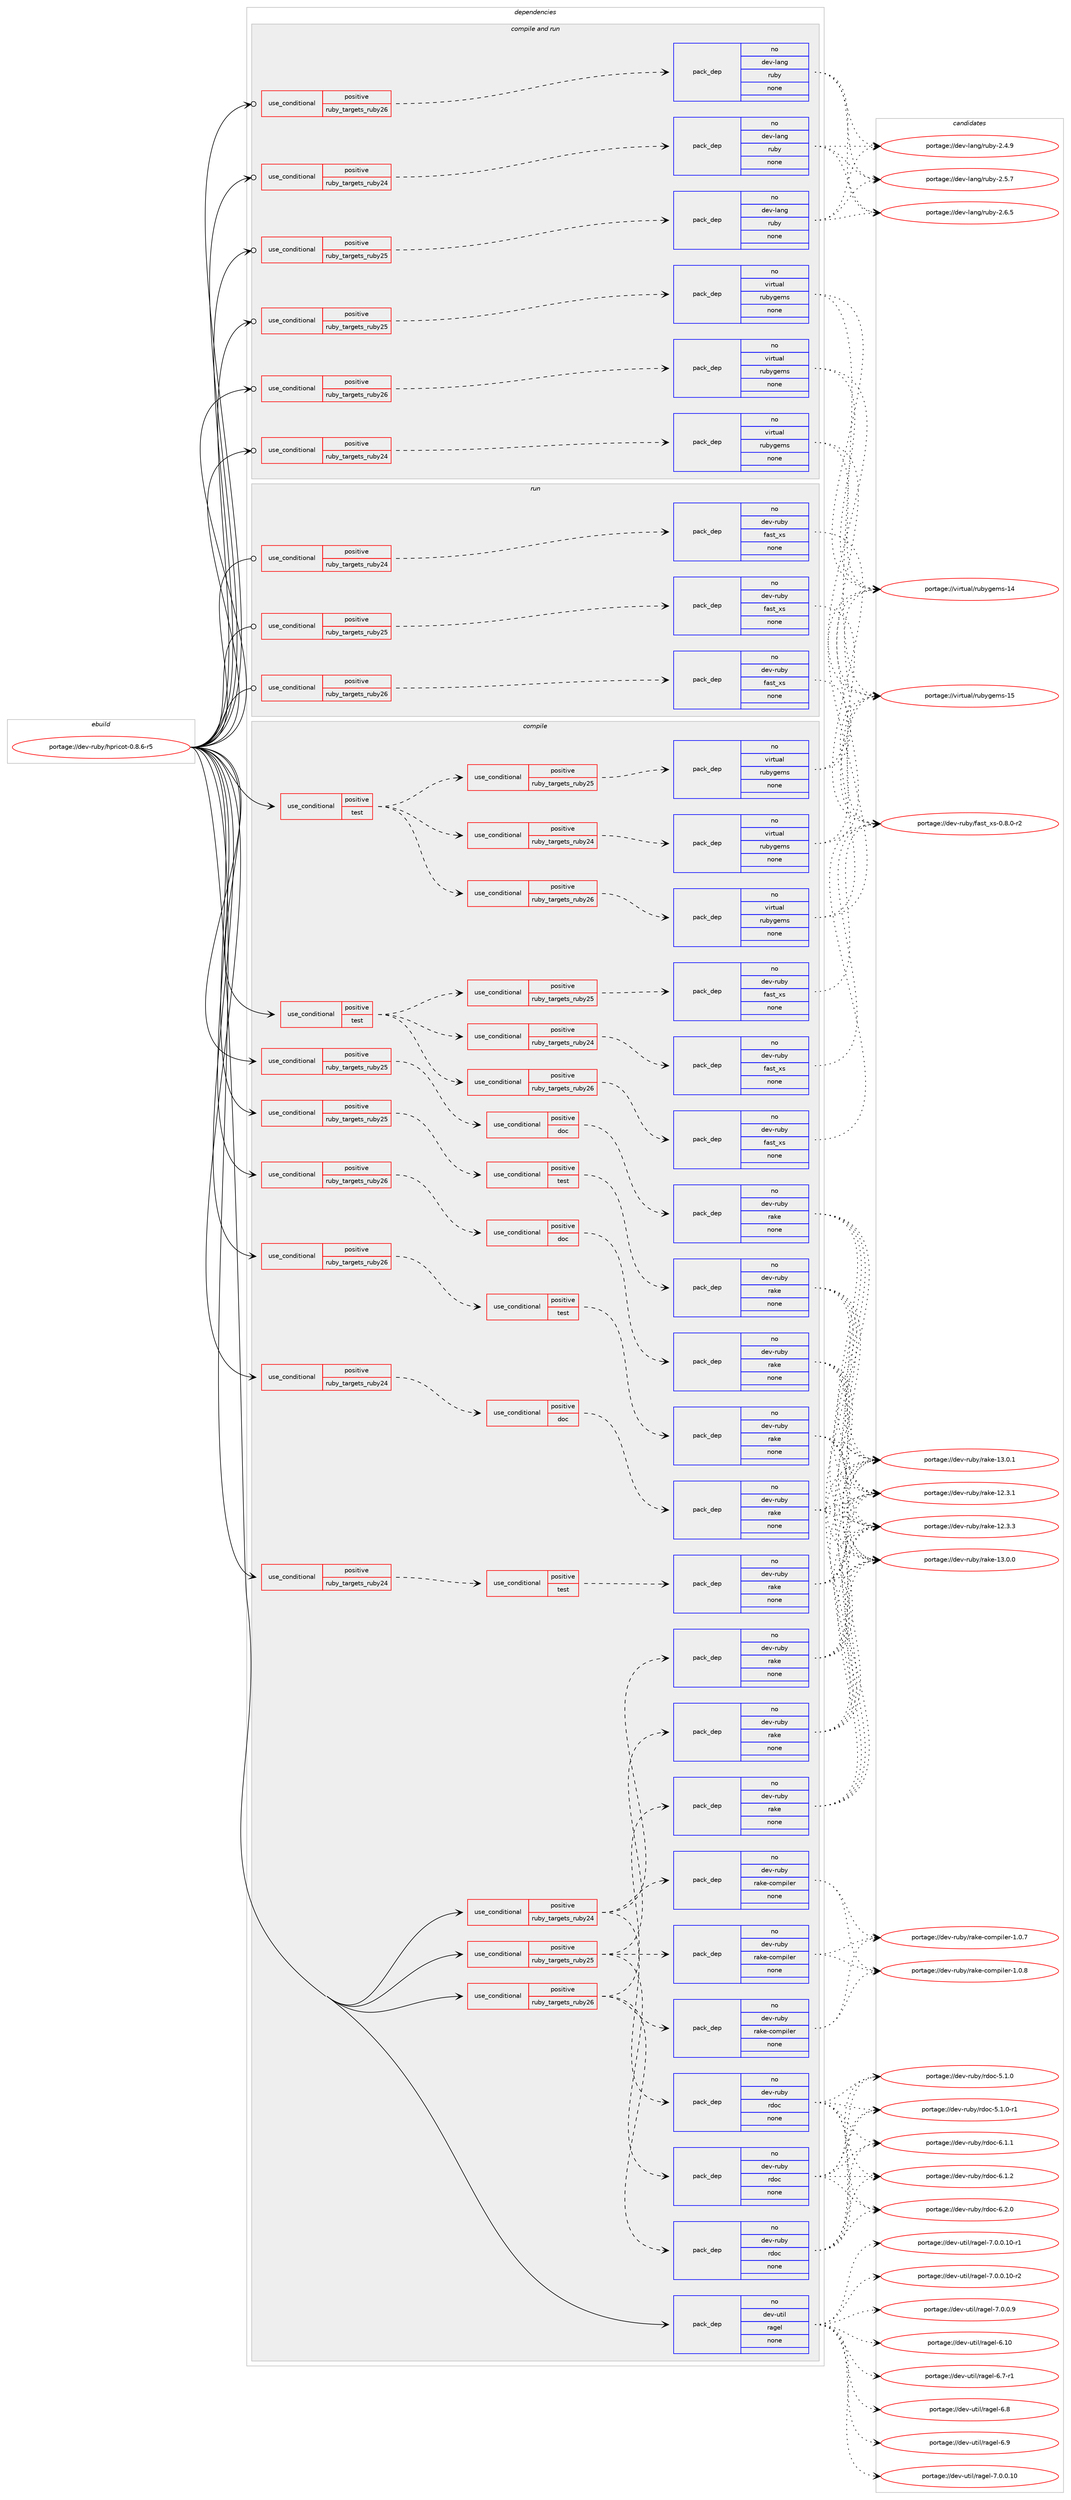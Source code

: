 digraph prolog {

# *************
# Graph options
# *************

newrank=true;
concentrate=true;
compound=true;
graph [rankdir=LR,fontname=Helvetica,fontsize=10,ranksep=1.5];#, ranksep=2.5, nodesep=0.2];
edge  [arrowhead=vee];
node  [fontname=Helvetica,fontsize=10];

# **********
# The ebuild
# **********

subgraph cluster_leftcol {
color=gray;
rank=same;
label=<<i>ebuild</i>>;
id [label="portage://dev-ruby/hpricot-0.8.6-r5", color=red, width=4, href="../dev-ruby/hpricot-0.8.6-r5.svg"];
}

# ****************
# The dependencies
# ****************

subgraph cluster_midcol {
color=gray;
label=<<i>dependencies</i>>;
subgraph cluster_compile {
fillcolor="#eeeeee";
style=filled;
label=<<i>compile</i>>;
subgraph cond53697 {
dependency224029 [label=<<TABLE BORDER="0" CELLBORDER="1" CELLSPACING="0" CELLPADDING="4"><TR><TD ROWSPAN="3" CELLPADDING="10">use_conditional</TD></TR><TR><TD>positive</TD></TR><TR><TD>ruby_targets_ruby24</TD></TR></TABLE>>, shape=none, color=red];
subgraph cond53698 {
dependency224030 [label=<<TABLE BORDER="0" CELLBORDER="1" CELLSPACING="0" CELLPADDING="4"><TR><TD ROWSPAN="3" CELLPADDING="10">use_conditional</TD></TR><TR><TD>positive</TD></TR><TR><TD>doc</TD></TR></TABLE>>, shape=none, color=red];
subgraph pack166850 {
dependency224031 [label=<<TABLE BORDER="0" CELLBORDER="1" CELLSPACING="0" CELLPADDING="4" WIDTH="220"><TR><TD ROWSPAN="6" CELLPADDING="30">pack_dep</TD></TR><TR><TD WIDTH="110">no</TD></TR><TR><TD>dev-ruby</TD></TR><TR><TD>rake</TD></TR><TR><TD>none</TD></TR><TR><TD></TD></TR></TABLE>>, shape=none, color=blue];
}
dependency224030:e -> dependency224031:w [weight=20,style="dashed",arrowhead="vee"];
}
dependency224029:e -> dependency224030:w [weight=20,style="dashed",arrowhead="vee"];
}
id:e -> dependency224029:w [weight=20,style="solid",arrowhead="vee"];
subgraph cond53699 {
dependency224032 [label=<<TABLE BORDER="0" CELLBORDER="1" CELLSPACING="0" CELLPADDING="4"><TR><TD ROWSPAN="3" CELLPADDING="10">use_conditional</TD></TR><TR><TD>positive</TD></TR><TR><TD>ruby_targets_ruby24</TD></TR></TABLE>>, shape=none, color=red];
subgraph cond53700 {
dependency224033 [label=<<TABLE BORDER="0" CELLBORDER="1" CELLSPACING="0" CELLPADDING="4"><TR><TD ROWSPAN="3" CELLPADDING="10">use_conditional</TD></TR><TR><TD>positive</TD></TR><TR><TD>test</TD></TR></TABLE>>, shape=none, color=red];
subgraph pack166851 {
dependency224034 [label=<<TABLE BORDER="0" CELLBORDER="1" CELLSPACING="0" CELLPADDING="4" WIDTH="220"><TR><TD ROWSPAN="6" CELLPADDING="30">pack_dep</TD></TR><TR><TD WIDTH="110">no</TD></TR><TR><TD>dev-ruby</TD></TR><TR><TD>rake</TD></TR><TR><TD>none</TD></TR><TR><TD></TD></TR></TABLE>>, shape=none, color=blue];
}
dependency224033:e -> dependency224034:w [weight=20,style="dashed",arrowhead="vee"];
}
dependency224032:e -> dependency224033:w [weight=20,style="dashed",arrowhead="vee"];
}
id:e -> dependency224032:w [weight=20,style="solid",arrowhead="vee"];
subgraph cond53701 {
dependency224035 [label=<<TABLE BORDER="0" CELLBORDER="1" CELLSPACING="0" CELLPADDING="4"><TR><TD ROWSPAN="3" CELLPADDING="10">use_conditional</TD></TR><TR><TD>positive</TD></TR><TR><TD>ruby_targets_ruby24</TD></TR></TABLE>>, shape=none, color=red];
subgraph pack166852 {
dependency224036 [label=<<TABLE BORDER="0" CELLBORDER="1" CELLSPACING="0" CELLPADDING="4" WIDTH="220"><TR><TD ROWSPAN="6" CELLPADDING="30">pack_dep</TD></TR><TR><TD WIDTH="110">no</TD></TR><TR><TD>dev-ruby</TD></TR><TR><TD>rake</TD></TR><TR><TD>none</TD></TR><TR><TD></TD></TR></TABLE>>, shape=none, color=blue];
}
dependency224035:e -> dependency224036:w [weight=20,style="dashed",arrowhead="vee"];
subgraph pack166853 {
dependency224037 [label=<<TABLE BORDER="0" CELLBORDER="1" CELLSPACING="0" CELLPADDING="4" WIDTH="220"><TR><TD ROWSPAN="6" CELLPADDING="30">pack_dep</TD></TR><TR><TD WIDTH="110">no</TD></TR><TR><TD>dev-ruby</TD></TR><TR><TD>rdoc</TD></TR><TR><TD>none</TD></TR><TR><TD></TD></TR></TABLE>>, shape=none, color=blue];
}
dependency224035:e -> dependency224037:w [weight=20,style="dashed",arrowhead="vee"];
subgraph pack166854 {
dependency224038 [label=<<TABLE BORDER="0" CELLBORDER="1" CELLSPACING="0" CELLPADDING="4" WIDTH="220"><TR><TD ROWSPAN="6" CELLPADDING="30">pack_dep</TD></TR><TR><TD WIDTH="110">no</TD></TR><TR><TD>dev-ruby</TD></TR><TR><TD>rake-compiler</TD></TR><TR><TD>none</TD></TR><TR><TD></TD></TR></TABLE>>, shape=none, color=blue];
}
dependency224035:e -> dependency224038:w [weight=20,style="dashed",arrowhead="vee"];
}
id:e -> dependency224035:w [weight=20,style="solid",arrowhead="vee"];
subgraph cond53702 {
dependency224039 [label=<<TABLE BORDER="0" CELLBORDER="1" CELLSPACING="0" CELLPADDING="4"><TR><TD ROWSPAN="3" CELLPADDING="10">use_conditional</TD></TR><TR><TD>positive</TD></TR><TR><TD>ruby_targets_ruby25</TD></TR></TABLE>>, shape=none, color=red];
subgraph cond53703 {
dependency224040 [label=<<TABLE BORDER="0" CELLBORDER="1" CELLSPACING="0" CELLPADDING="4"><TR><TD ROWSPAN="3" CELLPADDING="10">use_conditional</TD></TR><TR><TD>positive</TD></TR><TR><TD>doc</TD></TR></TABLE>>, shape=none, color=red];
subgraph pack166855 {
dependency224041 [label=<<TABLE BORDER="0" CELLBORDER="1" CELLSPACING="0" CELLPADDING="4" WIDTH="220"><TR><TD ROWSPAN="6" CELLPADDING="30">pack_dep</TD></TR><TR><TD WIDTH="110">no</TD></TR><TR><TD>dev-ruby</TD></TR><TR><TD>rake</TD></TR><TR><TD>none</TD></TR><TR><TD></TD></TR></TABLE>>, shape=none, color=blue];
}
dependency224040:e -> dependency224041:w [weight=20,style="dashed",arrowhead="vee"];
}
dependency224039:e -> dependency224040:w [weight=20,style="dashed",arrowhead="vee"];
}
id:e -> dependency224039:w [weight=20,style="solid",arrowhead="vee"];
subgraph cond53704 {
dependency224042 [label=<<TABLE BORDER="0" CELLBORDER="1" CELLSPACING="0" CELLPADDING="4"><TR><TD ROWSPAN="3" CELLPADDING="10">use_conditional</TD></TR><TR><TD>positive</TD></TR><TR><TD>ruby_targets_ruby25</TD></TR></TABLE>>, shape=none, color=red];
subgraph cond53705 {
dependency224043 [label=<<TABLE BORDER="0" CELLBORDER="1" CELLSPACING="0" CELLPADDING="4"><TR><TD ROWSPAN="3" CELLPADDING="10">use_conditional</TD></TR><TR><TD>positive</TD></TR><TR><TD>test</TD></TR></TABLE>>, shape=none, color=red];
subgraph pack166856 {
dependency224044 [label=<<TABLE BORDER="0" CELLBORDER="1" CELLSPACING="0" CELLPADDING="4" WIDTH="220"><TR><TD ROWSPAN="6" CELLPADDING="30">pack_dep</TD></TR><TR><TD WIDTH="110">no</TD></TR><TR><TD>dev-ruby</TD></TR><TR><TD>rake</TD></TR><TR><TD>none</TD></TR><TR><TD></TD></TR></TABLE>>, shape=none, color=blue];
}
dependency224043:e -> dependency224044:w [weight=20,style="dashed",arrowhead="vee"];
}
dependency224042:e -> dependency224043:w [weight=20,style="dashed",arrowhead="vee"];
}
id:e -> dependency224042:w [weight=20,style="solid",arrowhead="vee"];
subgraph cond53706 {
dependency224045 [label=<<TABLE BORDER="0" CELLBORDER="1" CELLSPACING="0" CELLPADDING="4"><TR><TD ROWSPAN="3" CELLPADDING="10">use_conditional</TD></TR><TR><TD>positive</TD></TR><TR><TD>ruby_targets_ruby25</TD></TR></TABLE>>, shape=none, color=red];
subgraph pack166857 {
dependency224046 [label=<<TABLE BORDER="0" CELLBORDER="1" CELLSPACING="0" CELLPADDING="4" WIDTH="220"><TR><TD ROWSPAN="6" CELLPADDING="30">pack_dep</TD></TR><TR><TD WIDTH="110">no</TD></TR><TR><TD>dev-ruby</TD></TR><TR><TD>rake</TD></TR><TR><TD>none</TD></TR><TR><TD></TD></TR></TABLE>>, shape=none, color=blue];
}
dependency224045:e -> dependency224046:w [weight=20,style="dashed",arrowhead="vee"];
subgraph pack166858 {
dependency224047 [label=<<TABLE BORDER="0" CELLBORDER="1" CELLSPACING="0" CELLPADDING="4" WIDTH="220"><TR><TD ROWSPAN="6" CELLPADDING="30">pack_dep</TD></TR><TR><TD WIDTH="110">no</TD></TR><TR><TD>dev-ruby</TD></TR><TR><TD>rdoc</TD></TR><TR><TD>none</TD></TR><TR><TD></TD></TR></TABLE>>, shape=none, color=blue];
}
dependency224045:e -> dependency224047:w [weight=20,style="dashed",arrowhead="vee"];
subgraph pack166859 {
dependency224048 [label=<<TABLE BORDER="0" CELLBORDER="1" CELLSPACING="0" CELLPADDING="4" WIDTH="220"><TR><TD ROWSPAN="6" CELLPADDING="30">pack_dep</TD></TR><TR><TD WIDTH="110">no</TD></TR><TR><TD>dev-ruby</TD></TR><TR><TD>rake-compiler</TD></TR><TR><TD>none</TD></TR><TR><TD></TD></TR></TABLE>>, shape=none, color=blue];
}
dependency224045:e -> dependency224048:w [weight=20,style="dashed",arrowhead="vee"];
}
id:e -> dependency224045:w [weight=20,style="solid",arrowhead="vee"];
subgraph cond53707 {
dependency224049 [label=<<TABLE BORDER="0" CELLBORDER="1" CELLSPACING="0" CELLPADDING="4"><TR><TD ROWSPAN="3" CELLPADDING="10">use_conditional</TD></TR><TR><TD>positive</TD></TR><TR><TD>ruby_targets_ruby26</TD></TR></TABLE>>, shape=none, color=red];
subgraph cond53708 {
dependency224050 [label=<<TABLE BORDER="0" CELLBORDER="1" CELLSPACING="0" CELLPADDING="4"><TR><TD ROWSPAN="3" CELLPADDING="10">use_conditional</TD></TR><TR><TD>positive</TD></TR><TR><TD>doc</TD></TR></TABLE>>, shape=none, color=red];
subgraph pack166860 {
dependency224051 [label=<<TABLE BORDER="0" CELLBORDER="1" CELLSPACING="0" CELLPADDING="4" WIDTH="220"><TR><TD ROWSPAN="6" CELLPADDING="30">pack_dep</TD></TR><TR><TD WIDTH="110">no</TD></TR><TR><TD>dev-ruby</TD></TR><TR><TD>rake</TD></TR><TR><TD>none</TD></TR><TR><TD></TD></TR></TABLE>>, shape=none, color=blue];
}
dependency224050:e -> dependency224051:w [weight=20,style="dashed",arrowhead="vee"];
}
dependency224049:e -> dependency224050:w [weight=20,style="dashed",arrowhead="vee"];
}
id:e -> dependency224049:w [weight=20,style="solid",arrowhead="vee"];
subgraph cond53709 {
dependency224052 [label=<<TABLE BORDER="0" CELLBORDER="1" CELLSPACING="0" CELLPADDING="4"><TR><TD ROWSPAN="3" CELLPADDING="10">use_conditional</TD></TR><TR><TD>positive</TD></TR><TR><TD>ruby_targets_ruby26</TD></TR></TABLE>>, shape=none, color=red];
subgraph cond53710 {
dependency224053 [label=<<TABLE BORDER="0" CELLBORDER="1" CELLSPACING="0" CELLPADDING="4"><TR><TD ROWSPAN="3" CELLPADDING="10">use_conditional</TD></TR><TR><TD>positive</TD></TR><TR><TD>test</TD></TR></TABLE>>, shape=none, color=red];
subgraph pack166861 {
dependency224054 [label=<<TABLE BORDER="0" CELLBORDER="1" CELLSPACING="0" CELLPADDING="4" WIDTH="220"><TR><TD ROWSPAN="6" CELLPADDING="30">pack_dep</TD></TR><TR><TD WIDTH="110">no</TD></TR><TR><TD>dev-ruby</TD></TR><TR><TD>rake</TD></TR><TR><TD>none</TD></TR><TR><TD></TD></TR></TABLE>>, shape=none, color=blue];
}
dependency224053:e -> dependency224054:w [weight=20,style="dashed",arrowhead="vee"];
}
dependency224052:e -> dependency224053:w [weight=20,style="dashed",arrowhead="vee"];
}
id:e -> dependency224052:w [weight=20,style="solid",arrowhead="vee"];
subgraph cond53711 {
dependency224055 [label=<<TABLE BORDER="0" CELLBORDER="1" CELLSPACING="0" CELLPADDING="4"><TR><TD ROWSPAN="3" CELLPADDING="10">use_conditional</TD></TR><TR><TD>positive</TD></TR><TR><TD>ruby_targets_ruby26</TD></TR></TABLE>>, shape=none, color=red];
subgraph pack166862 {
dependency224056 [label=<<TABLE BORDER="0" CELLBORDER="1" CELLSPACING="0" CELLPADDING="4" WIDTH="220"><TR><TD ROWSPAN="6" CELLPADDING="30">pack_dep</TD></TR><TR><TD WIDTH="110">no</TD></TR><TR><TD>dev-ruby</TD></TR><TR><TD>rake</TD></TR><TR><TD>none</TD></TR><TR><TD></TD></TR></TABLE>>, shape=none, color=blue];
}
dependency224055:e -> dependency224056:w [weight=20,style="dashed",arrowhead="vee"];
subgraph pack166863 {
dependency224057 [label=<<TABLE BORDER="0" CELLBORDER="1" CELLSPACING="0" CELLPADDING="4" WIDTH="220"><TR><TD ROWSPAN="6" CELLPADDING="30">pack_dep</TD></TR><TR><TD WIDTH="110">no</TD></TR><TR><TD>dev-ruby</TD></TR><TR><TD>rdoc</TD></TR><TR><TD>none</TD></TR><TR><TD></TD></TR></TABLE>>, shape=none, color=blue];
}
dependency224055:e -> dependency224057:w [weight=20,style="dashed",arrowhead="vee"];
subgraph pack166864 {
dependency224058 [label=<<TABLE BORDER="0" CELLBORDER="1" CELLSPACING="0" CELLPADDING="4" WIDTH="220"><TR><TD ROWSPAN="6" CELLPADDING="30">pack_dep</TD></TR><TR><TD WIDTH="110">no</TD></TR><TR><TD>dev-ruby</TD></TR><TR><TD>rake-compiler</TD></TR><TR><TD>none</TD></TR><TR><TD></TD></TR></TABLE>>, shape=none, color=blue];
}
dependency224055:e -> dependency224058:w [weight=20,style="dashed",arrowhead="vee"];
}
id:e -> dependency224055:w [weight=20,style="solid",arrowhead="vee"];
subgraph cond53712 {
dependency224059 [label=<<TABLE BORDER="0" CELLBORDER="1" CELLSPACING="0" CELLPADDING="4"><TR><TD ROWSPAN="3" CELLPADDING="10">use_conditional</TD></TR><TR><TD>positive</TD></TR><TR><TD>test</TD></TR></TABLE>>, shape=none, color=red];
subgraph cond53713 {
dependency224060 [label=<<TABLE BORDER="0" CELLBORDER="1" CELLSPACING="0" CELLPADDING="4"><TR><TD ROWSPAN="3" CELLPADDING="10">use_conditional</TD></TR><TR><TD>positive</TD></TR><TR><TD>ruby_targets_ruby24</TD></TR></TABLE>>, shape=none, color=red];
subgraph pack166865 {
dependency224061 [label=<<TABLE BORDER="0" CELLBORDER="1" CELLSPACING="0" CELLPADDING="4" WIDTH="220"><TR><TD ROWSPAN="6" CELLPADDING="30">pack_dep</TD></TR><TR><TD WIDTH="110">no</TD></TR><TR><TD>dev-ruby</TD></TR><TR><TD>fast_xs</TD></TR><TR><TD>none</TD></TR><TR><TD></TD></TR></TABLE>>, shape=none, color=blue];
}
dependency224060:e -> dependency224061:w [weight=20,style="dashed",arrowhead="vee"];
}
dependency224059:e -> dependency224060:w [weight=20,style="dashed",arrowhead="vee"];
subgraph cond53714 {
dependency224062 [label=<<TABLE BORDER="0" CELLBORDER="1" CELLSPACING="0" CELLPADDING="4"><TR><TD ROWSPAN="3" CELLPADDING="10">use_conditional</TD></TR><TR><TD>positive</TD></TR><TR><TD>ruby_targets_ruby25</TD></TR></TABLE>>, shape=none, color=red];
subgraph pack166866 {
dependency224063 [label=<<TABLE BORDER="0" CELLBORDER="1" CELLSPACING="0" CELLPADDING="4" WIDTH="220"><TR><TD ROWSPAN="6" CELLPADDING="30">pack_dep</TD></TR><TR><TD WIDTH="110">no</TD></TR><TR><TD>dev-ruby</TD></TR><TR><TD>fast_xs</TD></TR><TR><TD>none</TD></TR><TR><TD></TD></TR></TABLE>>, shape=none, color=blue];
}
dependency224062:e -> dependency224063:w [weight=20,style="dashed",arrowhead="vee"];
}
dependency224059:e -> dependency224062:w [weight=20,style="dashed",arrowhead="vee"];
subgraph cond53715 {
dependency224064 [label=<<TABLE BORDER="0" CELLBORDER="1" CELLSPACING="0" CELLPADDING="4"><TR><TD ROWSPAN="3" CELLPADDING="10">use_conditional</TD></TR><TR><TD>positive</TD></TR><TR><TD>ruby_targets_ruby26</TD></TR></TABLE>>, shape=none, color=red];
subgraph pack166867 {
dependency224065 [label=<<TABLE BORDER="0" CELLBORDER="1" CELLSPACING="0" CELLPADDING="4" WIDTH="220"><TR><TD ROWSPAN="6" CELLPADDING="30">pack_dep</TD></TR><TR><TD WIDTH="110">no</TD></TR><TR><TD>dev-ruby</TD></TR><TR><TD>fast_xs</TD></TR><TR><TD>none</TD></TR><TR><TD></TD></TR></TABLE>>, shape=none, color=blue];
}
dependency224064:e -> dependency224065:w [weight=20,style="dashed",arrowhead="vee"];
}
dependency224059:e -> dependency224064:w [weight=20,style="dashed",arrowhead="vee"];
}
id:e -> dependency224059:w [weight=20,style="solid",arrowhead="vee"];
subgraph cond53716 {
dependency224066 [label=<<TABLE BORDER="0" CELLBORDER="1" CELLSPACING="0" CELLPADDING="4"><TR><TD ROWSPAN="3" CELLPADDING="10">use_conditional</TD></TR><TR><TD>positive</TD></TR><TR><TD>test</TD></TR></TABLE>>, shape=none, color=red];
subgraph cond53717 {
dependency224067 [label=<<TABLE BORDER="0" CELLBORDER="1" CELLSPACING="0" CELLPADDING="4"><TR><TD ROWSPAN="3" CELLPADDING="10">use_conditional</TD></TR><TR><TD>positive</TD></TR><TR><TD>ruby_targets_ruby24</TD></TR></TABLE>>, shape=none, color=red];
subgraph pack166868 {
dependency224068 [label=<<TABLE BORDER="0" CELLBORDER="1" CELLSPACING="0" CELLPADDING="4" WIDTH="220"><TR><TD ROWSPAN="6" CELLPADDING="30">pack_dep</TD></TR><TR><TD WIDTH="110">no</TD></TR><TR><TD>virtual</TD></TR><TR><TD>rubygems</TD></TR><TR><TD>none</TD></TR><TR><TD></TD></TR></TABLE>>, shape=none, color=blue];
}
dependency224067:e -> dependency224068:w [weight=20,style="dashed",arrowhead="vee"];
}
dependency224066:e -> dependency224067:w [weight=20,style="dashed",arrowhead="vee"];
subgraph cond53718 {
dependency224069 [label=<<TABLE BORDER="0" CELLBORDER="1" CELLSPACING="0" CELLPADDING="4"><TR><TD ROWSPAN="3" CELLPADDING="10">use_conditional</TD></TR><TR><TD>positive</TD></TR><TR><TD>ruby_targets_ruby25</TD></TR></TABLE>>, shape=none, color=red];
subgraph pack166869 {
dependency224070 [label=<<TABLE BORDER="0" CELLBORDER="1" CELLSPACING="0" CELLPADDING="4" WIDTH="220"><TR><TD ROWSPAN="6" CELLPADDING="30">pack_dep</TD></TR><TR><TD WIDTH="110">no</TD></TR><TR><TD>virtual</TD></TR><TR><TD>rubygems</TD></TR><TR><TD>none</TD></TR><TR><TD></TD></TR></TABLE>>, shape=none, color=blue];
}
dependency224069:e -> dependency224070:w [weight=20,style="dashed",arrowhead="vee"];
}
dependency224066:e -> dependency224069:w [weight=20,style="dashed",arrowhead="vee"];
subgraph cond53719 {
dependency224071 [label=<<TABLE BORDER="0" CELLBORDER="1" CELLSPACING="0" CELLPADDING="4"><TR><TD ROWSPAN="3" CELLPADDING="10">use_conditional</TD></TR><TR><TD>positive</TD></TR><TR><TD>ruby_targets_ruby26</TD></TR></TABLE>>, shape=none, color=red];
subgraph pack166870 {
dependency224072 [label=<<TABLE BORDER="0" CELLBORDER="1" CELLSPACING="0" CELLPADDING="4" WIDTH="220"><TR><TD ROWSPAN="6" CELLPADDING="30">pack_dep</TD></TR><TR><TD WIDTH="110">no</TD></TR><TR><TD>virtual</TD></TR><TR><TD>rubygems</TD></TR><TR><TD>none</TD></TR><TR><TD></TD></TR></TABLE>>, shape=none, color=blue];
}
dependency224071:e -> dependency224072:w [weight=20,style="dashed",arrowhead="vee"];
}
dependency224066:e -> dependency224071:w [weight=20,style="dashed",arrowhead="vee"];
}
id:e -> dependency224066:w [weight=20,style="solid",arrowhead="vee"];
subgraph pack166871 {
dependency224073 [label=<<TABLE BORDER="0" CELLBORDER="1" CELLSPACING="0" CELLPADDING="4" WIDTH="220"><TR><TD ROWSPAN="6" CELLPADDING="30">pack_dep</TD></TR><TR><TD WIDTH="110">no</TD></TR><TR><TD>dev-util</TD></TR><TR><TD>ragel</TD></TR><TR><TD>none</TD></TR><TR><TD></TD></TR></TABLE>>, shape=none, color=blue];
}
id:e -> dependency224073:w [weight=20,style="solid",arrowhead="vee"];
}
subgraph cluster_compileandrun {
fillcolor="#eeeeee";
style=filled;
label=<<i>compile and run</i>>;
subgraph cond53720 {
dependency224074 [label=<<TABLE BORDER="0" CELLBORDER="1" CELLSPACING="0" CELLPADDING="4"><TR><TD ROWSPAN="3" CELLPADDING="10">use_conditional</TD></TR><TR><TD>positive</TD></TR><TR><TD>ruby_targets_ruby24</TD></TR></TABLE>>, shape=none, color=red];
subgraph pack166872 {
dependency224075 [label=<<TABLE BORDER="0" CELLBORDER="1" CELLSPACING="0" CELLPADDING="4" WIDTH="220"><TR><TD ROWSPAN="6" CELLPADDING="30">pack_dep</TD></TR><TR><TD WIDTH="110">no</TD></TR><TR><TD>dev-lang</TD></TR><TR><TD>ruby</TD></TR><TR><TD>none</TD></TR><TR><TD></TD></TR></TABLE>>, shape=none, color=blue];
}
dependency224074:e -> dependency224075:w [weight=20,style="dashed",arrowhead="vee"];
}
id:e -> dependency224074:w [weight=20,style="solid",arrowhead="odotvee"];
subgraph cond53721 {
dependency224076 [label=<<TABLE BORDER="0" CELLBORDER="1" CELLSPACING="0" CELLPADDING="4"><TR><TD ROWSPAN="3" CELLPADDING="10">use_conditional</TD></TR><TR><TD>positive</TD></TR><TR><TD>ruby_targets_ruby24</TD></TR></TABLE>>, shape=none, color=red];
subgraph pack166873 {
dependency224077 [label=<<TABLE BORDER="0" CELLBORDER="1" CELLSPACING="0" CELLPADDING="4" WIDTH="220"><TR><TD ROWSPAN="6" CELLPADDING="30">pack_dep</TD></TR><TR><TD WIDTH="110">no</TD></TR><TR><TD>virtual</TD></TR><TR><TD>rubygems</TD></TR><TR><TD>none</TD></TR><TR><TD></TD></TR></TABLE>>, shape=none, color=blue];
}
dependency224076:e -> dependency224077:w [weight=20,style="dashed",arrowhead="vee"];
}
id:e -> dependency224076:w [weight=20,style="solid",arrowhead="odotvee"];
subgraph cond53722 {
dependency224078 [label=<<TABLE BORDER="0" CELLBORDER="1" CELLSPACING="0" CELLPADDING="4"><TR><TD ROWSPAN="3" CELLPADDING="10">use_conditional</TD></TR><TR><TD>positive</TD></TR><TR><TD>ruby_targets_ruby25</TD></TR></TABLE>>, shape=none, color=red];
subgraph pack166874 {
dependency224079 [label=<<TABLE BORDER="0" CELLBORDER="1" CELLSPACING="0" CELLPADDING="4" WIDTH="220"><TR><TD ROWSPAN="6" CELLPADDING="30">pack_dep</TD></TR><TR><TD WIDTH="110">no</TD></TR><TR><TD>dev-lang</TD></TR><TR><TD>ruby</TD></TR><TR><TD>none</TD></TR><TR><TD></TD></TR></TABLE>>, shape=none, color=blue];
}
dependency224078:e -> dependency224079:w [weight=20,style="dashed",arrowhead="vee"];
}
id:e -> dependency224078:w [weight=20,style="solid",arrowhead="odotvee"];
subgraph cond53723 {
dependency224080 [label=<<TABLE BORDER="0" CELLBORDER="1" CELLSPACING="0" CELLPADDING="4"><TR><TD ROWSPAN="3" CELLPADDING="10">use_conditional</TD></TR><TR><TD>positive</TD></TR><TR><TD>ruby_targets_ruby25</TD></TR></TABLE>>, shape=none, color=red];
subgraph pack166875 {
dependency224081 [label=<<TABLE BORDER="0" CELLBORDER="1" CELLSPACING="0" CELLPADDING="4" WIDTH="220"><TR><TD ROWSPAN="6" CELLPADDING="30">pack_dep</TD></TR><TR><TD WIDTH="110">no</TD></TR><TR><TD>virtual</TD></TR><TR><TD>rubygems</TD></TR><TR><TD>none</TD></TR><TR><TD></TD></TR></TABLE>>, shape=none, color=blue];
}
dependency224080:e -> dependency224081:w [weight=20,style="dashed",arrowhead="vee"];
}
id:e -> dependency224080:w [weight=20,style="solid",arrowhead="odotvee"];
subgraph cond53724 {
dependency224082 [label=<<TABLE BORDER="0" CELLBORDER="1" CELLSPACING="0" CELLPADDING="4"><TR><TD ROWSPAN="3" CELLPADDING="10">use_conditional</TD></TR><TR><TD>positive</TD></TR><TR><TD>ruby_targets_ruby26</TD></TR></TABLE>>, shape=none, color=red];
subgraph pack166876 {
dependency224083 [label=<<TABLE BORDER="0" CELLBORDER="1" CELLSPACING="0" CELLPADDING="4" WIDTH="220"><TR><TD ROWSPAN="6" CELLPADDING="30">pack_dep</TD></TR><TR><TD WIDTH="110">no</TD></TR><TR><TD>dev-lang</TD></TR><TR><TD>ruby</TD></TR><TR><TD>none</TD></TR><TR><TD></TD></TR></TABLE>>, shape=none, color=blue];
}
dependency224082:e -> dependency224083:w [weight=20,style="dashed",arrowhead="vee"];
}
id:e -> dependency224082:w [weight=20,style="solid",arrowhead="odotvee"];
subgraph cond53725 {
dependency224084 [label=<<TABLE BORDER="0" CELLBORDER="1" CELLSPACING="0" CELLPADDING="4"><TR><TD ROWSPAN="3" CELLPADDING="10">use_conditional</TD></TR><TR><TD>positive</TD></TR><TR><TD>ruby_targets_ruby26</TD></TR></TABLE>>, shape=none, color=red];
subgraph pack166877 {
dependency224085 [label=<<TABLE BORDER="0" CELLBORDER="1" CELLSPACING="0" CELLPADDING="4" WIDTH="220"><TR><TD ROWSPAN="6" CELLPADDING="30">pack_dep</TD></TR><TR><TD WIDTH="110">no</TD></TR><TR><TD>virtual</TD></TR><TR><TD>rubygems</TD></TR><TR><TD>none</TD></TR><TR><TD></TD></TR></TABLE>>, shape=none, color=blue];
}
dependency224084:e -> dependency224085:w [weight=20,style="dashed",arrowhead="vee"];
}
id:e -> dependency224084:w [weight=20,style="solid",arrowhead="odotvee"];
}
subgraph cluster_run {
fillcolor="#eeeeee";
style=filled;
label=<<i>run</i>>;
subgraph cond53726 {
dependency224086 [label=<<TABLE BORDER="0" CELLBORDER="1" CELLSPACING="0" CELLPADDING="4"><TR><TD ROWSPAN="3" CELLPADDING="10">use_conditional</TD></TR><TR><TD>positive</TD></TR><TR><TD>ruby_targets_ruby24</TD></TR></TABLE>>, shape=none, color=red];
subgraph pack166878 {
dependency224087 [label=<<TABLE BORDER="0" CELLBORDER="1" CELLSPACING="0" CELLPADDING="4" WIDTH="220"><TR><TD ROWSPAN="6" CELLPADDING="30">pack_dep</TD></TR><TR><TD WIDTH="110">no</TD></TR><TR><TD>dev-ruby</TD></TR><TR><TD>fast_xs</TD></TR><TR><TD>none</TD></TR><TR><TD></TD></TR></TABLE>>, shape=none, color=blue];
}
dependency224086:e -> dependency224087:w [weight=20,style="dashed",arrowhead="vee"];
}
id:e -> dependency224086:w [weight=20,style="solid",arrowhead="odot"];
subgraph cond53727 {
dependency224088 [label=<<TABLE BORDER="0" CELLBORDER="1" CELLSPACING="0" CELLPADDING="4"><TR><TD ROWSPAN="3" CELLPADDING="10">use_conditional</TD></TR><TR><TD>positive</TD></TR><TR><TD>ruby_targets_ruby25</TD></TR></TABLE>>, shape=none, color=red];
subgraph pack166879 {
dependency224089 [label=<<TABLE BORDER="0" CELLBORDER="1" CELLSPACING="0" CELLPADDING="4" WIDTH="220"><TR><TD ROWSPAN="6" CELLPADDING="30">pack_dep</TD></TR><TR><TD WIDTH="110">no</TD></TR><TR><TD>dev-ruby</TD></TR><TR><TD>fast_xs</TD></TR><TR><TD>none</TD></TR><TR><TD></TD></TR></TABLE>>, shape=none, color=blue];
}
dependency224088:e -> dependency224089:w [weight=20,style="dashed",arrowhead="vee"];
}
id:e -> dependency224088:w [weight=20,style="solid",arrowhead="odot"];
subgraph cond53728 {
dependency224090 [label=<<TABLE BORDER="0" CELLBORDER="1" CELLSPACING="0" CELLPADDING="4"><TR><TD ROWSPAN="3" CELLPADDING="10">use_conditional</TD></TR><TR><TD>positive</TD></TR><TR><TD>ruby_targets_ruby26</TD></TR></TABLE>>, shape=none, color=red];
subgraph pack166880 {
dependency224091 [label=<<TABLE BORDER="0" CELLBORDER="1" CELLSPACING="0" CELLPADDING="4" WIDTH="220"><TR><TD ROWSPAN="6" CELLPADDING="30">pack_dep</TD></TR><TR><TD WIDTH="110">no</TD></TR><TR><TD>dev-ruby</TD></TR><TR><TD>fast_xs</TD></TR><TR><TD>none</TD></TR><TR><TD></TD></TR></TABLE>>, shape=none, color=blue];
}
dependency224090:e -> dependency224091:w [weight=20,style="dashed",arrowhead="vee"];
}
id:e -> dependency224090:w [weight=20,style="solid",arrowhead="odot"];
}
}

# **************
# The candidates
# **************

subgraph cluster_choices {
rank=same;
color=gray;
label=<<i>candidates</i>>;

subgraph choice166850 {
color=black;
nodesep=1;
choiceportage1001011184511411798121471149710710145495046514649 [label="portage://dev-ruby/rake-12.3.1", color=red, width=4,href="../dev-ruby/rake-12.3.1.svg"];
choiceportage1001011184511411798121471149710710145495046514651 [label="portage://dev-ruby/rake-12.3.3", color=red, width=4,href="../dev-ruby/rake-12.3.3.svg"];
choiceportage1001011184511411798121471149710710145495146484648 [label="portage://dev-ruby/rake-13.0.0", color=red, width=4,href="../dev-ruby/rake-13.0.0.svg"];
choiceportage1001011184511411798121471149710710145495146484649 [label="portage://dev-ruby/rake-13.0.1", color=red, width=4,href="../dev-ruby/rake-13.0.1.svg"];
dependency224031:e -> choiceportage1001011184511411798121471149710710145495046514649:w [style=dotted,weight="100"];
dependency224031:e -> choiceportage1001011184511411798121471149710710145495046514651:w [style=dotted,weight="100"];
dependency224031:e -> choiceportage1001011184511411798121471149710710145495146484648:w [style=dotted,weight="100"];
dependency224031:e -> choiceportage1001011184511411798121471149710710145495146484649:w [style=dotted,weight="100"];
}
subgraph choice166851 {
color=black;
nodesep=1;
choiceportage1001011184511411798121471149710710145495046514649 [label="portage://dev-ruby/rake-12.3.1", color=red, width=4,href="../dev-ruby/rake-12.3.1.svg"];
choiceportage1001011184511411798121471149710710145495046514651 [label="portage://dev-ruby/rake-12.3.3", color=red, width=4,href="../dev-ruby/rake-12.3.3.svg"];
choiceportage1001011184511411798121471149710710145495146484648 [label="portage://dev-ruby/rake-13.0.0", color=red, width=4,href="../dev-ruby/rake-13.0.0.svg"];
choiceportage1001011184511411798121471149710710145495146484649 [label="portage://dev-ruby/rake-13.0.1", color=red, width=4,href="../dev-ruby/rake-13.0.1.svg"];
dependency224034:e -> choiceportage1001011184511411798121471149710710145495046514649:w [style=dotted,weight="100"];
dependency224034:e -> choiceportage1001011184511411798121471149710710145495046514651:w [style=dotted,weight="100"];
dependency224034:e -> choiceportage1001011184511411798121471149710710145495146484648:w [style=dotted,weight="100"];
dependency224034:e -> choiceportage1001011184511411798121471149710710145495146484649:w [style=dotted,weight="100"];
}
subgraph choice166852 {
color=black;
nodesep=1;
choiceportage1001011184511411798121471149710710145495046514649 [label="portage://dev-ruby/rake-12.3.1", color=red, width=4,href="../dev-ruby/rake-12.3.1.svg"];
choiceportage1001011184511411798121471149710710145495046514651 [label="portage://dev-ruby/rake-12.3.3", color=red, width=4,href="../dev-ruby/rake-12.3.3.svg"];
choiceportage1001011184511411798121471149710710145495146484648 [label="portage://dev-ruby/rake-13.0.0", color=red, width=4,href="../dev-ruby/rake-13.0.0.svg"];
choiceportage1001011184511411798121471149710710145495146484649 [label="portage://dev-ruby/rake-13.0.1", color=red, width=4,href="../dev-ruby/rake-13.0.1.svg"];
dependency224036:e -> choiceportage1001011184511411798121471149710710145495046514649:w [style=dotted,weight="100"];
dependency224036:e -> choiceportage1001011184511411798121471149710710145495046514651:w [style=dotted,weight="100"];
dependency224036:e -> choiceportage1001011184511411798121471149710710145495146484648:w [style=dotted,weight="100"];
dependency224036:e -> choiceportage1001011184511411798121471149710710145495146484649:w [style=dotted,weight="100"];
}
subgraph choice166853 {
color=black;
nodesep=1;
choiceportage10010111845114117981214711410011199455346494648 [label="portage://dev-ruby/rdoc-5.1.0", color=red, width=4,href="../dev-ruby/rdoc-5.1.0.svg"];
choiceportage100101118451141179812147114100111994553464946484511449 [label="portage://dev-ruby/rdoc-5.1.0-r1", color=red, width=4,href="../dev-ruby/rdoc-5.1.0-r1.svg"];
choiceportage10010111845114117981214711410011199455446494649 [label="portage://dev-ruby/rdoc-6.1.1", color=red, width=4,href="../dev-ruby/rdoc-6.1.1.svg"];
choiceportage10010111845114117981214711410011199455446494650 [label="portage://dev-ruby/rdoc-6.1.2", color=red, width=4,href="../dev-ruby/rdoc-6.1.2.svg"];
choiceportage10010111845114117981214711410011199455446504648 [label="portage://dev-ruby/rdoc-6.2.0", color=red, width=4,href="../dev-ruby/rdoc-6.2.0.svg"];
dependency224037:e -> choiceportage10010111845114117981214711410011199455346494648:w [style=dotted,weight="100"];
dependency224037:e -> choiceportage100101118451141179812147114100111994553464946484511449:w [style=dotted,weight="100"];
dependency224037:e -> choiceportage10010111845114117981214711410011199455446494649:w [style=dotted,weight="100"];
dependency224037:e -> choiceportage10010111845114117981214711410011199455446494650:w [style=dotted,weight="100"];
dependency224037:e -> choiceportage10010111845114117981214711410011199455446504648:w [style=dotted,weight="100"];
}
subgraph choice166854 {
color=black;
nodesep=1;
choiceportage100101118451141179812147114971071014599111109112105108101114454946484655 [label="portage://dev-ruby/rake-compiler-1.0.7", color=red, width=4,href="../dev-ruby/rake-compiler-1.0.7.svg"];
choiceportage100101118451141179812147114971071014599111109112105108101114454946484656 [label="portage://dev-ruby/rake-compiler-1.0.8", color=red, width=4,href="../dev-ruby/rake-compiler-1.0.8.svg"];
dependency224038:e -> choiceportage100101118451141179812147114971071014599111109112105108101114454946484655:w [style=dotted,weight="100"];
dependency224038:e -> choiceportage100101118451141179812147114971071014599111109112105108101114454946484656:w [style=dotted,weight="100"];
}
subgraph choice166855 {
color=black;
nodesep=1;
choiceportage1001011184511411798121471149710710145495046514649 [label="portage://dev-ruby/rake-12.3.1", color=red, width=4,href="../dev-ruby/rake-12.3.1.svg"];
choiceportage1001011184511411798121471149710710145495046514651 [label="portage://dev-ruby/rake-12.3.3", color=red, width=4,href="../dev-ruby/rake-12.3.3.svg"];
choiceportage1001011184511411798121471149710710145495146484648 [label="portage://dev-ruby/rake-13.0.0", color=red, width=4,href="../dev-ruby/rake-13.0.0.svg"];
choiceportage1001011184511411798121471149710710145495146484649 [label="portage://dev-ruby/rake-13.0.1", color=red, width=4,href="../dev-ruby/rake-13.0.1.svg"];
dependency224041:e -> choiceportage1001011184511411798121471149710710145495046514649:w [style=dotted,weight="100"];
dependency224041:e -> choiceportage1001011184511411798121471149710710145495046514651:w [style=dotted,weight="100"];
dependency224041:e -> choiceportage1001011184511411798121471149710710145495146484648:w [style=dotted,weight="100"];
dependency224041:e -> choiceportage1001011184511411798121471149710710145495146484649:w [style=dotted,weight="100"];
}
subgraph choice166856 {
color=black;
nodesep=1;
choiceportage1001011184511411798121471149710710145495046514649 [label="portage://dev-ruby/rake-12.3.1", color=red, width=4,href="../dev-ruby/rake-12.3.1.svg"];
choiceportage1001011184511411798121471149710710145495046514651 [label="portage://dev-ruby/rake-12.3.3", color=red, width=4,href="../dev-ruby/rake-12.3.3.svg"];
choiceportage1001011184511411798121471149710710145495146484648 [label="portage://dev-ruby/rake-13.0.0", color=red, width=4,href="../dev-ruby/rake-13.0.0.svg"];
choiceportage1001011184511411798121471149710710145495146484649 [label="portage://dev-ruby/rake-13.0.1", color=red, width=4,href="../dev-ruby/rake-13.0.1.svg"];
dependency224044:e -> choiceportage1001011184511411798121471149710710145495046514649:w [style=dotted,weight="100"];
dependency224044:e -> choiceportage1001011184511411798121471149710710145495046514651:w [style=dotted,weight="100"];
dependency224044:e -> choiceportage1001011184511411798121471149710710145495146484648:w [style=dotted,weight="100"];
dependency224044:e -> choiceportage1001011184511411798121471149710710145495146484649:w [style=dotted,weight="100"];
}
subgraph choice166857 {
color=black;
nodesep=1;
choiceportage1001011184511411798121471149710710145495046514649 [label="portage://dev-ruby/rake-12.3.1", color=red, width=4,href="../dev-ruby/rake-12.3.1.svg"];
choiceportage1001011184511411798121471149710710145495046514651 [label="portage://dev-ruby/rake-12.3.3", color=red, width=4,href="../dev-ruby/rake-12.3.3.svg"];
choiceportage1001011184511411798121471149710710145495146484648 [label="portage://dev-ruby/rake-13.0.0", color=red, width=4,href="../dev-ruby/rake-13.0.0.svg"];
choiceportage1001011184511411798121471149710710145495146484649 [label="portage://dev-ruby/rake-13.0.1", color=red, width=4,href="../dev-ruby/rake-13.0.1.svg"];
dependency224046:e -> choiceportage1001011184511411798121471149710710145495046514649:w [style=dotted,weight="100"];
dependency224046:e -> choiceportage1001011184511411798121471149710710145495046514651:w [style=dotted,weight="100"];
dependency224046:e -> choiceportage1001011184511411798121471149710710145495146484648:w [style=dotted,weight="100"];
dependency224046:e -> choiceportage1001011184511411798121471149710710145495146484649:w [style=dotted,weight="100"];
}
subgraph choice166858 {
color=black;
nodesep=1;
choiceportage10010111845114117981214711410011199455346494648 [label="portage://dev-ruby/rdoc-5.1.0", color=red, width=4,href="../dev-ruby/rdoc-5.1.0.svg"];
choiceportage100101118451141179812147114100111994553464946484511449 [label="portage://dev-ruby/rdoc-5.1.0-r1", color=red, width=4,href="../dev-ruby/rdoc-5.1.0-r1.svg"];
choiceportage10010111845114117981214711410011199455446494649 [label="portage://dev-ruby/rdoc-6.1.1", color=red, width=4,href="../dev-ruby/rdoc-6.1.1.svg"];
choiceportage10010111845114117981214711410011199455446494650 [label="portage://dev-ruby/rdoc-6.1.2", color=red, width=4,href="../dev-ruby/rdoc-6.1.2.svg"];
choiceportage10010111845114117981214711410011199455446504648 [label="portage://dev-ruby/rdoc-6.2.0", color=red, width=4,href="../dev-ruby/rdoc-6.2.0.svg"];
dependency224047:e -> choiceportage10010111845114117981214711410011199455346494648:w [style=dotted,weight="100"];
dependency224047:e -> choiceportage100101118451141179812147114100111994553464946484511449:w [style=dotted,weight="100"];
dependency224047:e -> choiceportage10010111845114117981214711410011199455446494649:w [style=dotted,weight="100"];
dependency224047:e -> choiceportage10010111845114117981214711410011199455446494650:w [style=dotted,weight="100"];
dependency224047:e -> choiceportage10010111845114117981214711410011199455446504648:w [style=dotted,weight="100"];
}
subgraph choice166859 {
color=black;
nodesep=1;
choiceportage100101118451141179812147114971071014599111109112105108101114454946484655 [label="portage://dev-ruby/rake-compiler-1.0.7", color=red, width=4,href="../dev-ruby/rake-compiler-1.0.7.svg"];
choiceportage100101118451141179812147114971071014599111109112105108101114454946484656 [label="portage://dev-ruby/rake-compiler-1.0.8", color=red, width=4,href="../dev-ruby/rake-compiler-1.0.8.svg"];
dependency224048:e -> choiceportage100101118451141179812147114971071014599111109112105108101114454946484655:w [style=dotted,weight="100"];
dependency224048:e -> choiceportage100101118451141179812147114971071014599111109112105108101114454946484656:w [style=dotted,weight="100"];
}
subgraph choice166860 {
color=black;
nodesep=1;
choiceportage1001011184511411798121471149710710145495046514649 [label="portage://dev-ruby/rake-12.3.1", color=red, width=4,href="../dev-ruby/rake-12.3.1.svg"];
choiceportage1001011184511411798121471149710710145495046514651 [label="portage://dev-ruby/rake-12.3.3", color=red, width=4,href="../dev-ruby/rake-12.3.3.svg"];
choiceportage1001011184511411798121471149710710145495146484648 [label="portage://dev-ruby/rake-13.0.0", color=red, width=4,href="../dev-ruby/rake-13.0.0.svg"];
choiceportage1001011184511411798121471149710710145495146484649 [label="portage://dev-ruby/rake-13.0.1", color=red, width=4,href="../dev-ruby/rake-13.0.1.svg"];
dependency224051:e -> choiceportage1001011184511411798121471149710710145495046514649:w [style=dotted,weight="100"];
dependency224051:e -> choiceportage1001011184511411798121471149710710145495046514651:w [style=dotted,weight="100"];
dependency224051:e -> choiceportage1001011184511411798121471149710710145495146484648:w [style=dotted,weight="100"];
dependency224051:e -> choiceportage1001011184511411798121471149710710145495146484649:w [style=dotted,weight="100"];
}
subgraph choice166861 {
color=black;
nodesep=1;
choiceportage1001011184511411798121471149710710145495046514649 [label="portage://dev-ruby/rake-12.3.1", color=red, width=4,href="../dev-ruby/rake-12.3.1.svg"];
choiceportage1001011184511411798121471149710710145495046514651 [label="portage://dev-ruby/rake-12.3.3", color=red, width=4,href="../dev-ruby/rake-12.3.3.svg"];
choiceportage1001011184511411798121471149710710145495146484648 [label="portage://dev-ruby/rake-13.0.0", color=red, width=4,href="../dev-ruby/rake-13.0.0.svg"];
choiceportage1001011184511411798121471149710710145495146484649 [label="portage://dev-ruby/rake-13.0.1", color=red, width=4,href="../dev-ruby/rake-13.0.1.svg"];
dependency224054:e -> choiceportage1001011184511411798121471149710710145495046514649:w [style=dotted,weight="100"];
dependency224054:e -> choiceportage1001011184511411798121471149710710145495046514651:w [style=dotted,weight="100"];
dependency224054:e -> choiceportage1001011184511411798121471149710710145495146484648:w [style=dotted,weight="100"];
dependency224054:e -> choiceportage1001011184511411798121471149710710145495146484649:w [style=dotted,weight="100"];
}
subgraph choice166862 {
color=black;
nodesep=1;
choiceportage1001011184511411798121471149710710145495046514649 [label="portage://dev-ruby/rake-12.3.1", color=red, width=4,href="../dev-ruby/rake-12.3.1.svg"];
choiceportage1001011184511411798121471149710710145495046514651 [label="portage://dev-ruby/rake-12.3.3", color=red, width=4,href="../dev-ruby/rake-12.3.3.svg"];
choiceportage1001011184511411798121471149710710145495146484648 [label="portage://dev-ruby/rake-13.0.0", color=red, width=4,href="../dev-ruby/rake-13.0.0.svg"];
choiceportage1001011184511411798121471149710710145495146484649 [label="portage://dev-ruby/rake-13.0.1", color=red, width=4,href="../dev-ruby/rake-13.0.1.svg"];
dependency224056:e -> choiceportage1001011184511411798121471149710710145495046514649:w [style=dotted,weight="100"];
dependency224056:e -> choiceportage1001011184511411798121471149710710145495046514651:w [style=dotted,weight="100"];
dependency224056:e -> choiceportage1001011184511411798121471149710710145495146484648:w [style=dotted,weight="100"];
dependency224056:e -> choiceportage1001011184511411798121471149710710145495146484649:w [style=dotted,weight="100"];
}
subgraph choice166863 {
color=black;
nodesep=1;
choiceportage10010111845114117981214711410011199455346494648 [label="portage://dev-ruby/rdoc-5.1.0", color=red, width=4,href="../dev-ruby/rdoc-5.1.0.svg"];
choiceportage100101118451141179812147114100111994553464946484511449 [label="portage://dev-ruby/rdoc-5.1.0-r1", color=red, width=4,href="../dev-ruby/rdoc-5.1.0-r1.svg"];
choiceportage10010111845114117981214711410011199455446494649 [label="portage://dev-ruby/rdoc-6.1.1", color=red, width=4,href="../dev-ruby/rdoc-6.1.1.svg"];
choiceportage10010111845114117981214711410011199455446494650 [label="portage://dev-ruby/rdoc-6.1.2", color=red, width=4,href="../dev-ruby/rdoc-6.1.2.svg"];
choiceportage10010111845114117981214711410011199455446504648 [label="portage://dev-ruby/rdoc-6.2.0", color=red, width=4,href="../dev-ruby/rdoc-6.2.0.svg"];
dependency224057:e -> choiceportage10010111845114117981214711410011199455346494648:w [style=dotted,weight="100"];
dependency224057:e -> choiceportage100101118451141179812147114100111994553464946484511449:w [style=dotted,weight="100"];
dependency224057:e -> choiceportage10010111845114117981214711410011199455446494649:w [style=dotted,weight="100"];
dependency224057:e -> choiceportage10010111845114117981214711410011199455446494650:w [style=dotted,weight="100"];
dependency224057:e -> choiceportage10010111845114117981214711410011199455446504648:w [style=dotted,weight="100"];
}
subgraph choice166864 {
color=black;
nodesep=1;
choiceportage100101118451141179812147114971071014599111109112105108101114454946484655 [label="portage://dev-ruby/rake-compiler-1.0.7", color=red, width=4,href="../dev-ruby/rake-compiler-1.0.7.svg"];
choiceportage100101118451141179812147114971071014599111109112105108101114454946484656 [label="portage://dev-ruby/rake-compiler-1.0.8", color=red, width=4,href="../dev-ruby/rake-compiler-1.0.8.svg"];
dependency224058:e -> choiceportage100101118451141179812147114971071014599111109112105108101114454946484655:w [style=dotted,weight="100"];
dependency224058:e -> choiceportage100101118451141179812147114971071014599111109112105108101114454946484656:w [style=dotted,weight="100"];
}
subgraph choice166865 {
color=black;
nodesep=1;
choiceportage10010111845114117981214710297115116951201154548465646484511450 [label="portage://dev-ruby/fast_xs-0.8.0-r2", color=red, width=4,href="../dev-ruby/fast_xs-0.8.0-r2.svg"];
dependency224061:e -> choiceportage10010111845114117981214710297115116951201154548465646484511450:w [style=dotted,weight="100"];
}
subgraph choice166866 {
color=black;
nodesep=1;
choiceportage10010111845114117981214710297115116951201154548465646484511450 [label="portage://dev-ruby/fast_xs-0.8.0-r2", color=red, width=4,href="../dev-ruby/fast_xs-0.8.0-r2.svg"];
dependency224063:e -> choiceportage10010111845114117981214710297115116951201154548465646484511450:w [style=dotted,weight="100"];
}
subgraph choice166867 {
color=black;
nodesep=1;
choiceportage10010111845114117981214710297115116951201154548465646484511450 [label="portage://dev-ruby/fast_xs-0.8.0-r2", color=red, width=4,href="../dev-ruby/fast_xs-0.8.0-r2.svg"];
dependency224065:e -> choiceportage10010111845114117981214710297115116951201154548465646484511450:w [style=dotted,weight="100"];
}
subgraph choice166868 {
color=black;
nodesep=1;
choiceportage118105114116117971084711411798121103101109115454952 [label="portage://virtual/rubygems-14", color=red, width=4,href="../virtual/rubygems-14.svg"];
choiceportage118105114116117971084711411798121103101109115454953 [label="portage://virtual/rubygems-15", color=red, width=4,href="../virtual/rubygems-15.svg"];
dependency224068:e -> choiceportage118105114116117971084711411798121103101109115454952:w [style=dotted,weight="100"];
dependency224068:e -> choiceportage118105114116117971084711411798121103101109115454953:w [style=dotted,weight="100"];
}
subgraph choice166869 {
color=black;
nodesep=1;
choiceportage118105114116117971084711411798121103101109115454952 [label="portage://virtual/rubygems-14", color=red, width=4,href="../virtual/rubygems-14.svg"];
choiceportage118105114116117971084711411798121103101109115454953 [label="portage://virtual/rubygems-15", color=red, width=4,href="../virtual/rubygems-15.svg"];
dependency224070:e -> choiceportage118105114116117971084711411798121103101109115454952:w [style=dotted,weight="100"];
dependency224070:e -> choiceportage118105114116117971084711411798121103101109115454953:w [style=dotted,weight="100"];
}
subgraph choice166870 {
color=black;
nodesep=1;
choiceportage118105114116117971084711411798121103101109115454952 [label="portage://virtual/rubygems-14", color=red, width=4,href="../virtual/rubygems-14.svg"];
choiceportage118105114116117971084711411798121103101109115454953 [label="portage://virtual/rubygems-15", color=red, width=4,href="../virtual/rubygems-15.svg"];
dependency224072:e -> choiceportage118105114116117971084711411798121103101109115454952:w [style=dotted,weight="100"];
dependency224072:e -> choiceportage118105114116117971084711411798121103101109115454953:w [style=dotted,weight="100"];
}
subgraph choice166871 {
color=black;
nodesep=1;
choiceportage1001011184511711610510847114971031011084554464948 [label="portage://dev-util/ragel-6.10", color=red, width=4,href="../dev-util/ragel-6.10.svg"];
choiceportage100101118451171161051084711497103101108455446554511449 [label="portage://dev-util/ragel-6.7-r1", color=red, width=4,href="../dev-util/ragel-6.7-r1.svg"];
choiceportage10010111845117116105108471149710310110845544656 [label="portage://dev-util/ragel-6.8", color=red, width=4,href="../dev-util/ragel-6.8.svg"];
choiceportage10010111845117116105108471149710310110845544657 [label="portage://dev-util/ragel-6.9", color=red, width=4,href="../dev-util/ragel-6.9.svg"];
choiceportage100101118451171161051084711497103101108455546484648464948 [label="portage://dev-util/ragel-7.0.0.10", color=red, width=4,href="../dev-util/ragel-7.0.0.10.svg"];
choiceportage1001011184511711610510847114971031011084555464846484649484511449 [label="portage://dev-util/ragel-7.0.0.10-r1", color=red, width=4,href="../dev-util/ragel-7.0.0.10-r1.svg"];
choiceportage1001011184511711610510847114971031011084555464846484649484511450 [label="portage://dev-util/ragel-7.0.0.10-r2", color=red, width=4,href="../dev-util/ragel-7.0.0.10-r2.svg"];
choiceportage1001011184511711610510847114971031011084555464846484657 [label="portage://dev-util/ragel-7.0.0.9", color=red, width=4,href="../dev-util/ragel-7.0.0.9.svg"];
dependency224073:e -> choiceportage1001011184511711610510847114971031011084554464948:w [style=dotted,weight="100"];
dependency224073:e -> choiceportage100101118451171161051084711497103101108455446554511449:w [style=dotted,weight="100"];
dependency224073:e -> choiceportage10010111845117116105108471149710310110845544656:w [style=dotted,weight="100"];
dependency224073:e -> choiceportage10010111845117116105108471149710310110845544657:w [style=dotted,weight="100"];
dependency224073:e -> choiceportage100101118451171161051084711497103101108455546484648464948:w [style=dotted,weight="100"];
dependency224073:e -> choiceportage1001011184511711610510847114971031011084555464846484649484511449:w [style=dotted,weight="100"];
dependency224073:e -> choiceportage1001011184511711610510847114971031011084555464846484649484511450:w [style=dotted,weight="100"];
dependency224073:e -> choiceportage1001011184511711610510847114971031011084555464846484657:w [style=dotted,weight="100"];
}
subgraph choice166872 {
color=black;
nodesep=1;
choiceportage10010111845108971101034711411798121455046524657 [label="portage://dev-lang/ruby-2.4.9", color=red, width=4,href="../dev-lang/ruby-2.4.9.svg"];
choiceportage10010111845108971101034711411798121455046534655 [label="portage://dev-lang/ruby-2.5.7", color=red, width=4,href="../dev-lang/ruby-2.5.7.svg"];
choiceportage10010111845108971101034711411798121455046544653 [label="portage://dev-lang/ruby-2.6.5", color=red, width=4,href="../dev-lang/ruby-2.6.5.svg"];
dependency224075:e -> choiceportage10010111845108971101034711411798121455046524657:w [style=dotted,weight="100"];
dependency224075:e -> choiceportage10010111845108971101034711411798121455046534655:w [style=dotted,weight="100"];
dependency224075:e -> choiceportage10010111845108971101034711411798121455046544653:w [style=dotted,weight="100"];
}
subgraph choice166873 {
color=black;
nodesep=1;
choiceportage118105114116117971084711411798121103101109115454952 [label="portage://virtual/rubygems-14", color=red, width=4,href="../virtual/rubygems-14.svg"];
choiceportage118105114116117971084711411798121103101109115454953 [label="portage://virtual/rubygems-15", color=red, width=4,href="../virtual/rubygems-15.svg"];
dependency224077:e -> choiceportage118105114116117971084711411798121103101109115454952:w [style=dotted,weight="100"];
dependency224077:e -> choiceportage118105114116117971084711411798121103101109115454953:w [style=dotted,weight="100"];
}
subgraph choice166874 {
color=black;
nodesep=1;
choiceportage10010111845108971101034711411798121455046524657 [label="portage://dev-lang/ruby-2.4.9", color=red, width=4,href="../dev-lang/ruby-2.4.9.svg"];
choiceportage10010111845108971101034711411798121455046534655 [label="portage://dev-lang/ruby-2.5.7", color=red, width=4,href="../dev-lang/ruby-2.5.7.svg"];
choiceportage10010111845108971101034711411798121455046544653 [label="portage://dev-lang/ruby-2.6.5", color=red, width=4,href="../dev-lang/ruby-2.6.5.svg"];
dependency224079:e -> choiceportage10010111845108971101034711411798121455046524657:w [style=dotted,weight="100"];
dependency224079:e -> choiceportage10010111845108971101034711411798121455046534655:w [style=dotted,weight="100"];
dependency224079:e -> choiceportage10010111845108971101034711411798121455046544653:w [style=dotted,weight="100"];
}
subgraph choice166875 {
color=black;
nodesep=1;
choiceportage118105114116117971084711411798121103101109115454952 [label="portage://virtual/rubygems-14", color=red, width=4,href="../virtual/rubygems-14.svg"];
choiceportage118105114116117971084711411798121103101109115454953 [label="portage://virtual/rubygems-15", color=red, width=4,href="../virtual/rubygems-15.svg"];
dependency224081:e -> choiceportage118105114116117971084711411798121103101109115454952:w [style=dotted,weight="100"];
dependency224081:e -> choiceportage118105114116117971084711411798121103101109115454953:w [style=dotted,weight="100"];
}
subgraph choice166876 {
color=black;
nodesep=1;
choiceportage10010111845108971101034711411798121455046524657 [label="portage://dev-lang/ruby-2.4.9", color=red, width=4,href="../dev-lang/ruby-2.4.9.svg"];
choiceportage10010111845108971101034711411798121455046534655 [label="portage://dev-lang/ruby-2.5.7", color=red, width=4,href="../dev-lang/ruby-2.5.7.svg"];
choiceportage10010111845108971101034711411798121455046544653 [label="portage://dev-lang/ruby-2.6.5", color=red, width=4,href="../dev-lang/ruby-2.6.5.svg"];
dependency224083:e -> choiceportage10010111845108971101034711411798121455046524657:w [style=dotted,weight="100"];
dependency224083:e -> choiceportage10010111845108971101034711411798121455046534655:w [style=dotted,weight="100"];
dependency224083:e -> choiceportage10010111845108971101034711411798121455046544653:w [style=dotted,weight="100"];
}
subgraph choice166877 {
color=black;
nodesep=1;
choiceportage118105114116117971084711411798121103101109115454952 [label="portage://virtual/rubygems-14", color=red, width=4,href="../virtual/rubygems-14.svg"];
choiceportage118105114116117971084711411798121103101109115454953 [label="portage://virtual/rubygems-15", color=red, width=4,href="../virtual/rubygems-15.svg"];
dependency224085:e -> choiceportage118105114116117971084711411798121103101109115454952:w [style=dotted,weight="100"];
dependency224085:e -> choiceportage118105114116117971084711411798121103101109115454953:w [style=dotted,weight="100"];
}
subgraph choice166878 {
color=black;
nodesep=1;
choiceportage10010111845114117981214710297115116951201154548465646484511450 [label="portage://dev-ruby/fast_xs-0.8.0-r2", color=red, width=4,href="../dev-ruby/fast_xs-0.8.0-r2.svg"];
dependency224087:e -> choiceportage10010111845114117981214710297115116951201154548465646484511450:w [style=dotted,weight="100"];
}
subgraph choice166879 {
color=black;
nodesep=1;
choiceportage10010111845114117981214710297115116951201154548465646484511450 [label="portage://dev-ruby/fast_xs-0.8.0-r2", color=red, width=4,href="../dev-ruby/fast_xs-0.8.0-r2.svg"];
dependency224089:e -> choiceportage10010111845114117981214710297115116951201154548465646484511450:w [style=dotted,weight="100"];
}
subgraph choice166880 {
color=black;
nodesep=1;
choiceportage10010111845114117981214710297115116951201154548465646484511450 [label="portage://dev-ruby/fast_xs-0.8.0-r2", color=red, width=4,href="../dev-ruby/fast_xs-0.8.0-r2.svg"];
dependency224091:e -> choiceportage10010111845114117981214710297115116951201154548465646484511450:w [style=dotted,weight="100"];
}
}

}
